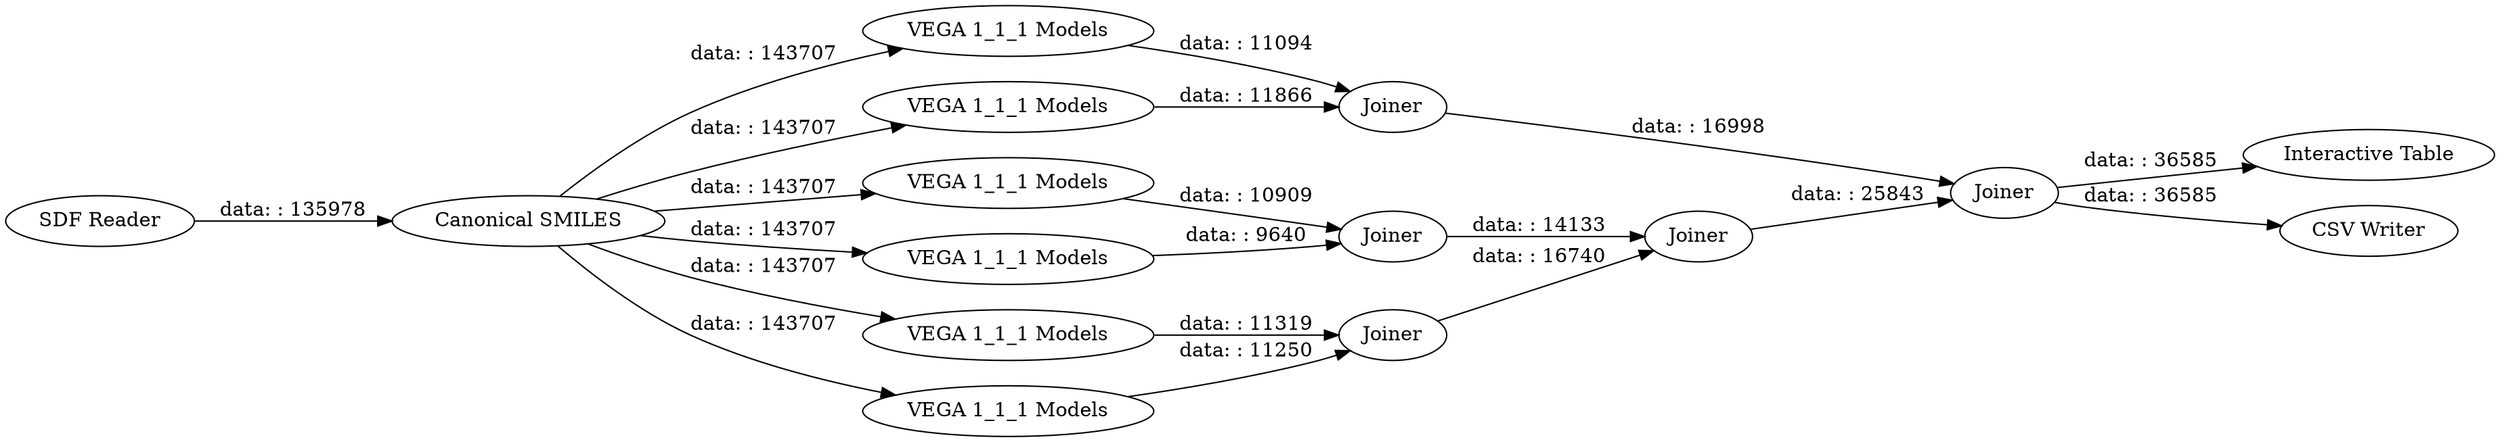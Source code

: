 digraph {
	"-5530930328403448181_44" [label=Joiner]
	"-5530930328403448181_39" [label="VEGA 1_1_1 Models"]
	"-5530930328403448181_37" [label="VEGA 1_1_1 Models"]
	"-5530930328403448181_34" [label="Interactive Table"]
	"-5530930328403448181_40" [label=Joiner]
	"-5530930328403448181_30" [label="VEGA 1_1_1 Models"]
	"-5530930328403448181_43" [label=Joiner]
	"-5530930328403448181_49" [label="SDF Reader"]
	"-5530930328403448181_32" [label="Canonical SMILES"]
	"-5530930328403448181_41" [label=Joiner]
	"-5530930328403448181_36" [label="VEGA 1_1_1 Models"]
	"-5530930328403448181_50" [label="CSV Writer"]
	"-5530930328403448181_42" [label=Joiner]
	"-5530930328403448181_35" [label="VEGA 1_1_1 Models"]
	"-5530930328403448181_38" [label="VEGA 1_1_1 Models"]
	"-5530930328403448181_32" -> "-5530930328403448181_37" [label="data: : 143707"]
	"-5530930328403448181_32" -> "-5530930328403448181_39" [label="data: : 143707"]
	"-5530930328403448181_32" -> "-5530930328403448181_36" [label="data: : 143707"]
	"-5530930328403448181_30" -> "-5530930328403448181_40" [label="data: : 11319"]
	"-5530930328403448181_39" -> "-5530930328403448181_42" [label="data: : 11094"]
	"-5530930328403448181_36" -> "-5530930328403448181_41" [label="data: : 10909"]
	"-5530930328403448181_44" -> "-5530930328403448181_50" [label="data: : 36585"]
	"-5530930328403448181_44" -> "-5530930328403448181_34" [label="data: : 36585"]
	"-5530930328403448181_42" -> "-5530930328403448181_44" [label="data: : 16998"]
	"-5530930328403448181_43" -> "-5530930328403448181_44" [label="data: : 25843"]
	"-5530930328403448181_35" -> "-5530930328403448181_40" [label="data: : 11250"]
	"-5530930328403448181_37" -> "-5530930328403448181_41" [label="data: : 9640"]
	"-5530930328403448181_32" -> "-5530930328403448181_35" [label="data: : 143707"]
	"-5530930328403448181_32" -> "-5530930328403448181_38" [label="data: : 143707"]
	"-5530930328403448181_40" -> "-5530930328403448181_43" [label="data: : 16740"]
	"-5530930328403448181_38" -> "-5530930328403448181_42" [label="data: : 11866"]
	"-5530930328403448181_32" -> "-5530930328403448181_30" [label="data: : 143707"]
	"-5530930328403448181_41" -> "-5530930328403448181_43" [label="data: : 14133"]
	"-5530930328403448181_49" -> "-5530930328403448181_32" [label="data: : 135978"]
	rankdir=LR
}
